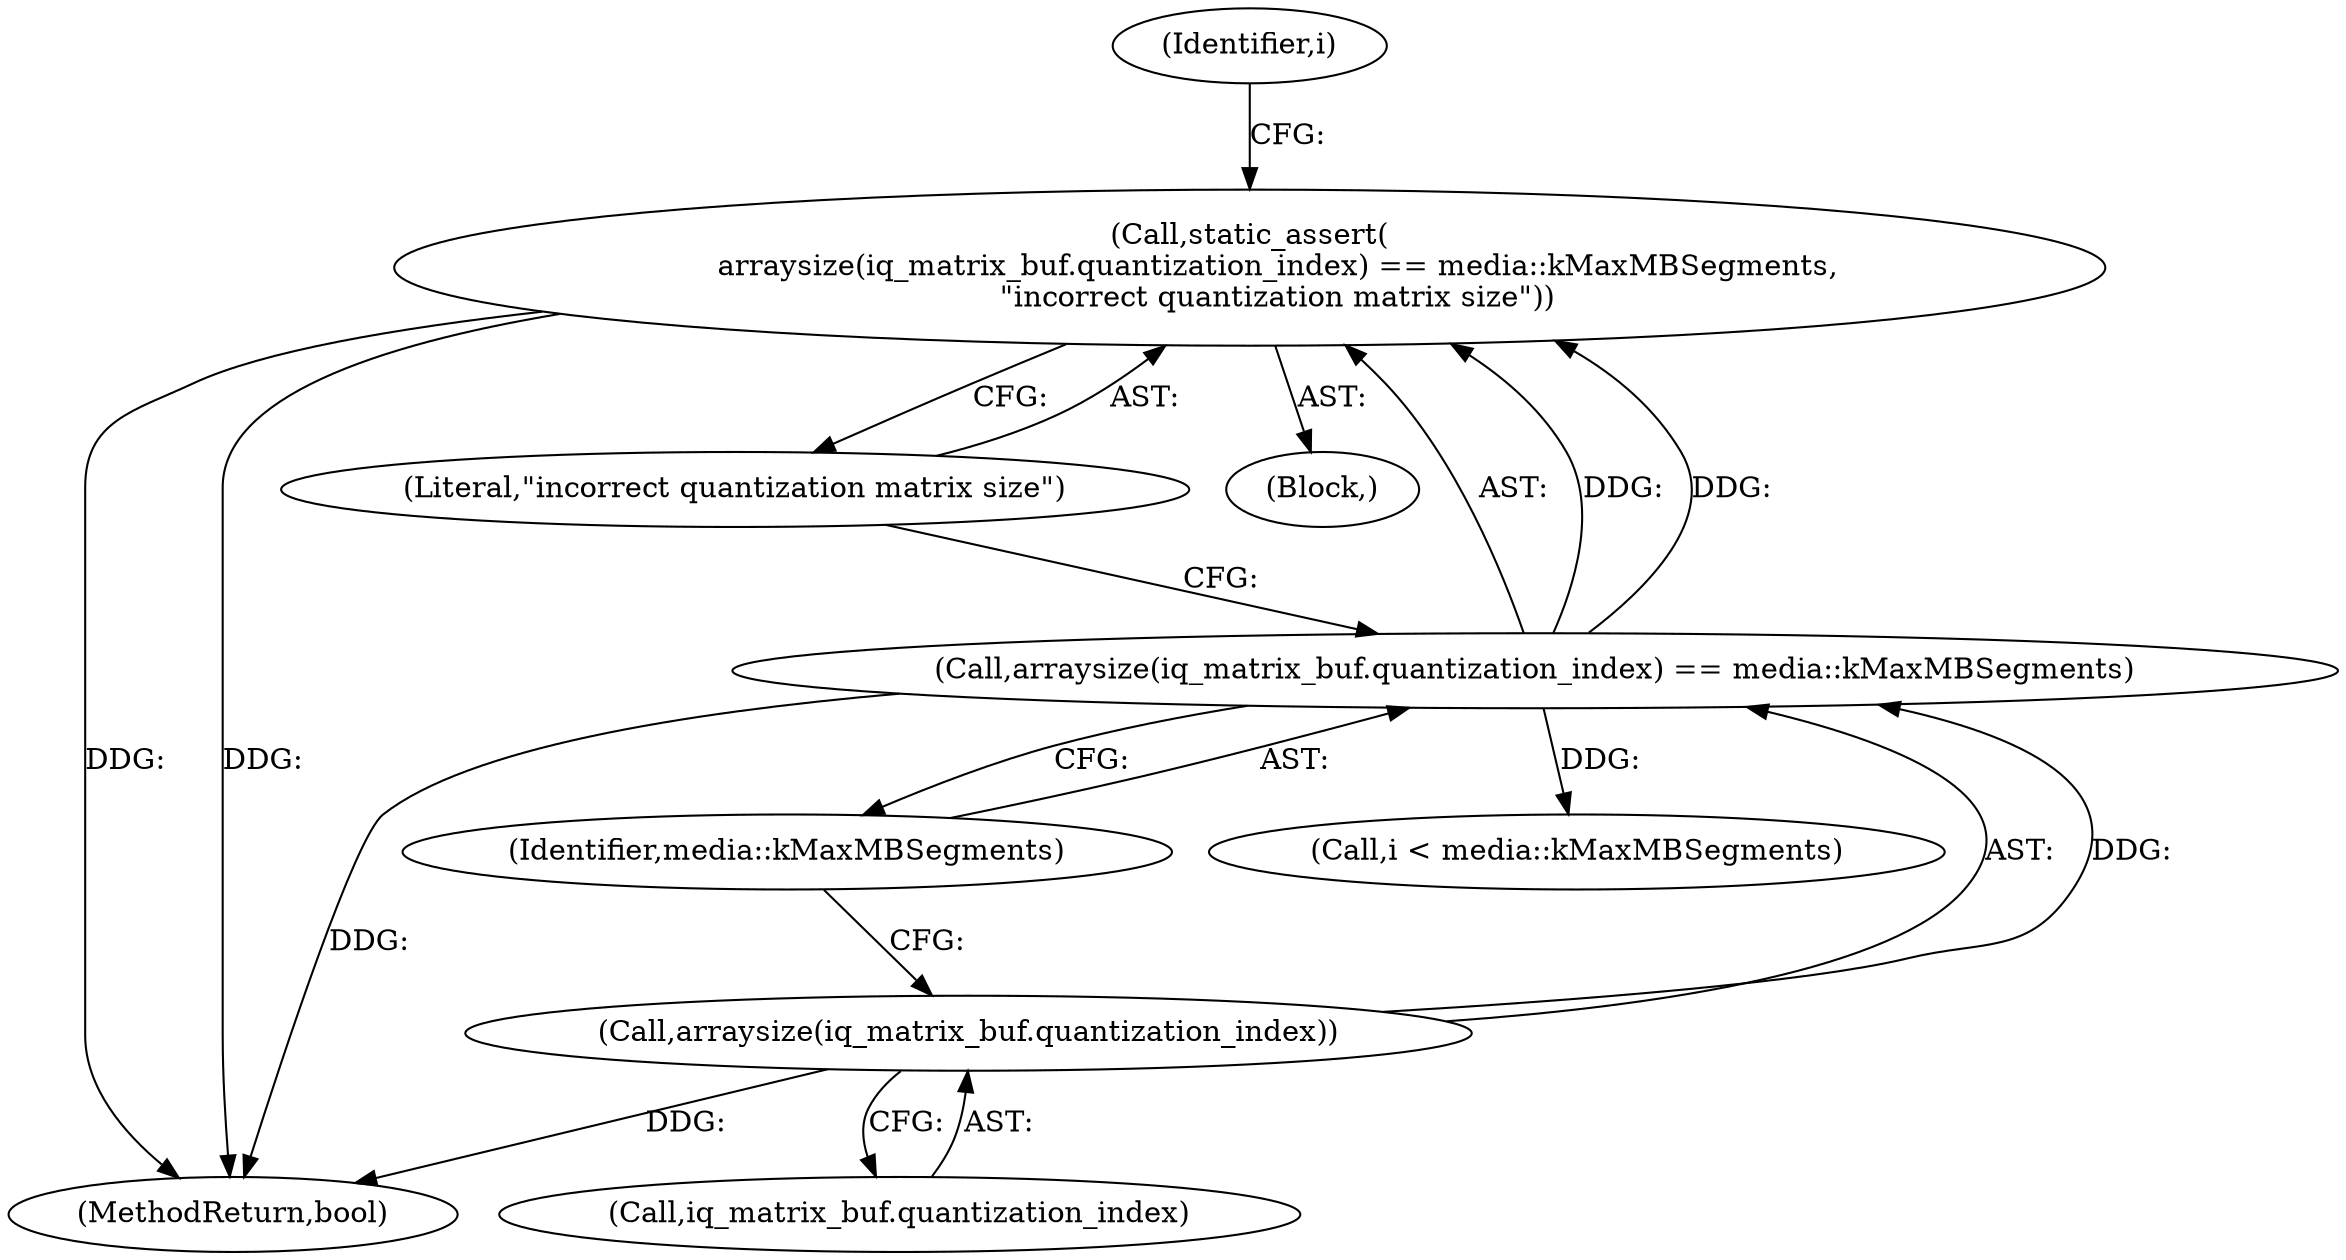 digraph "0_Chrome_27c68f543e5eba779902447445dfb05ec3f5bf75_2@API" {
"1000126" [label="(Call,static_assert(\n      arraysize(iq_matrix_buf.quantization_index) == media::kMaxMBSegments,\n      \"incorrect quantization matrix size\"))"];
"1000127" [label="(Call,arraysize(iq_matrix_buf.quantization_index) == media::kMaxMBSegments)"];
"1000128" [label="(Call,arraysize(iq_matrix_buf.quantization_index))"];
"1000786" [label="(MethodReturn,bool)"];
"1000133" [label="(Literal,\"incorrect quantization matrix size\")"];
"1000132" [label="(Identifier,media::kMaxMBSegments)"];
"1000137" [label="(Identifier,i)"];
"1000106" [label="(Block,)"];
"1000128" [label="(Call,arraysize(iq_matrix_buf.quantization_index))"];
"1000139" [label="(Call,i < media::kMaxMBSegments)"];
"1000129" [label="(Call,iq_matrix_buf.quantization_index)"];
"1000127" [label="(Call,arraysize(iq_matrix_buf.quantization_index) == media::kMaxMBSegments)"];
"1000126" [label="(Call,static_assert(\n      arraysize(iq_matrix_buf.quantization_index) == media::kMaxMBSegments,\n      \"incorrect quantization matrix size\"))"];
"1000126" -> "1000106"  [label="AST: "];
"1000126" -> "1000133"  [label="CFG: "];
"1000127" -> "1000126"  [label="AST: "];
"1000133" -> "1000126"  [label="AST: "];
"1000137" -> "1000126"  [label="CFG: "];
"1000126" -> "1000786"  [label="DDG: "];
"1000126" -> "1000786"  [label="DDG: "];
"1000127" -> "1000126"  [label="DDG: "];
"1000127" -> "1000126"  [label="DDG: "];
"1000127" -> "1000132"  [label="CFG: "];
"1000128" -> "1000127"  [label="AST: "];
"1000132" -> "1000127"  [label="AST: "];
"1000133" -> "1000127"  [label="CFG: "];
"1000127" -> "1000786"  [label="DDG: "];
"1000128" -> "1000127"  [label="DDG: "];
"1000127" -> "1000139"  [label="DDG: "];
"1000128" -> "1000129"  [label="CFG: "];
"1000129" -> "1000128"  [label="AST: "];
"1000132" -> "1000128"  [label="CFG: "];
"1000128" -> "1000786"  [label="DDG: "];
}
